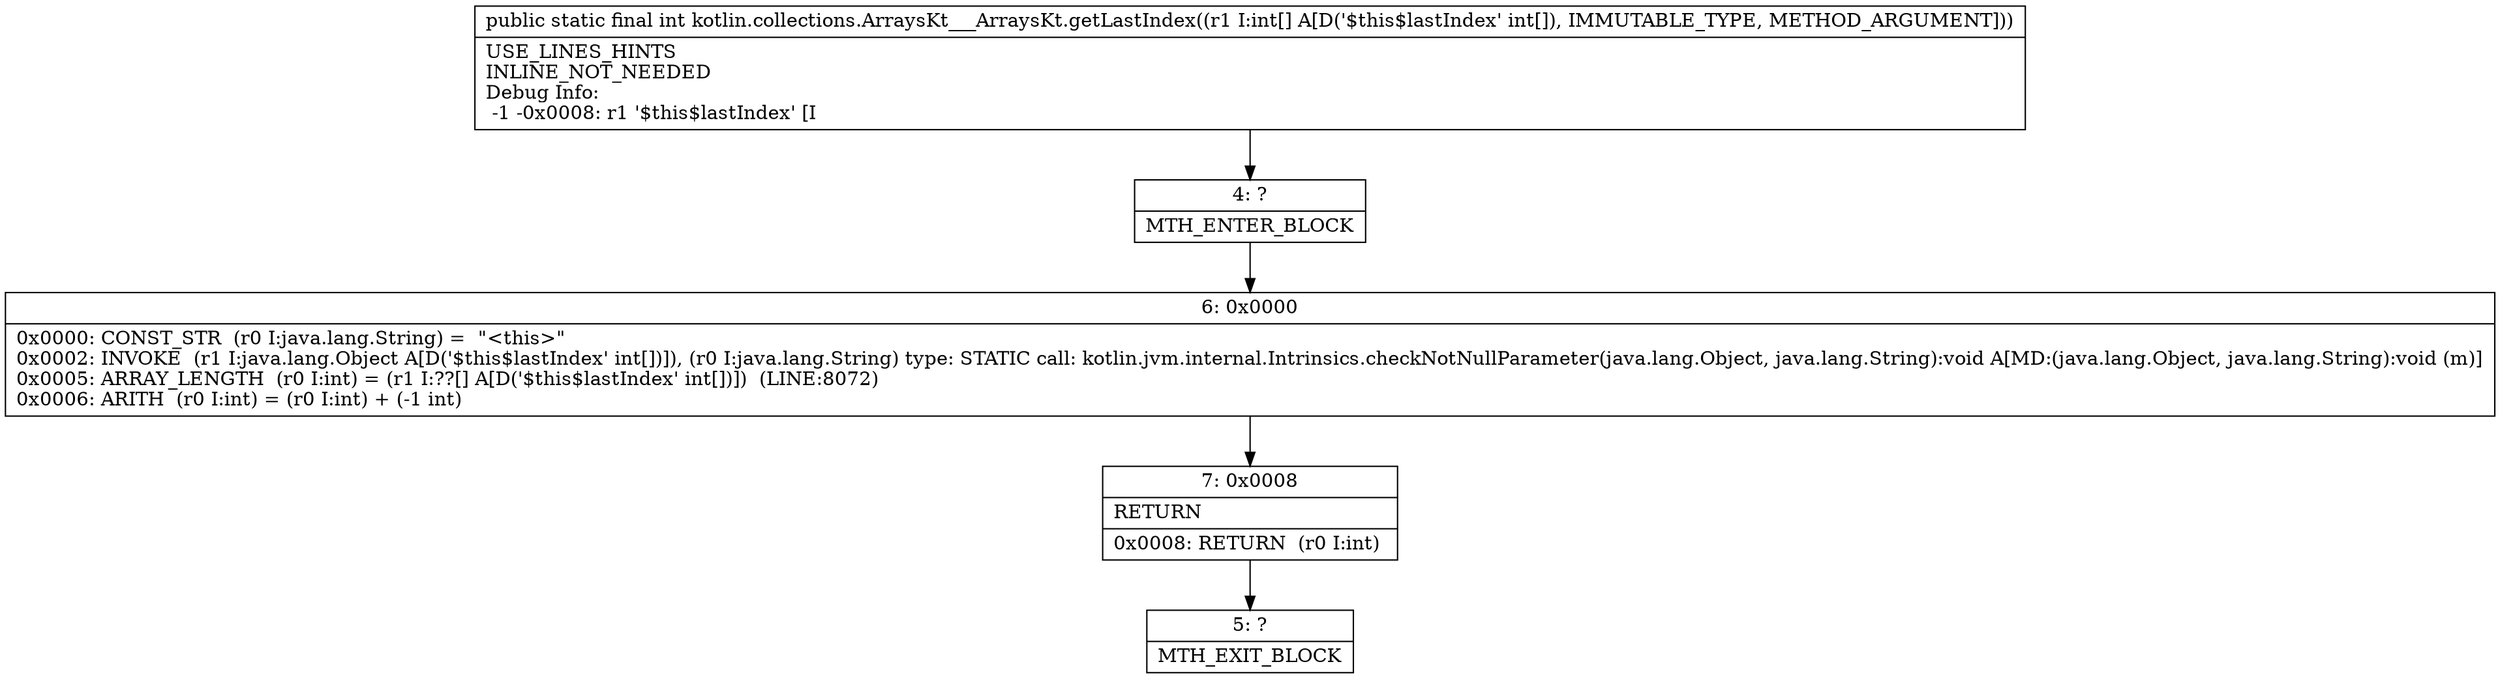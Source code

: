digraph "CFG forkotlin.collections.ArraysKt___ArraysKt.getLastIndex([I)I" {
Node_4 [shape=record,label="{4\:\ ?|MTH_ENTER_BLOCK\l}"];
Node_6 [shape=record,label="{6\:\ 0x0000|0x0000: CONST_STR  (r0 I:java.lang.String) =  \"\<this\>\" \l0x0002: INVOKE  (r1 I:java.lang.Object A[D('$this$lastIndex' int[])]), (r0 I:java.lang.String) type: STATIC call: kotlin.jvm.internal.Intrinsics.checkNotNullParameter(java.lang.Object, java.lang.String):void A[MD:(java.lang.Object, java.lang.String):void (m)]\l0x0005: ARRAY_LENGTH  (r0 I:int) = (r1 I:??[] A[D('$this$lastIndex' int[])])  (LINE:8072)\l0x0006: ARITH  (r0 I:int) = (r0 I:int) + (\-1 int) \l}"];
Node_7 [shape=record,label="{7\:\ 0x0008|RETURN\l|0x0008: RETURN  (r0 I:int) \l}"];
Node_5 [shape=record,label="{5\:\ ?|MTH_EXIT_BLOCK\l}"];
MethodNode[shape=record,label="{public static final int kotlin.collections.ArraysKt___ArraysKt.getLastIndex((r1 I:int[] A[D('$this$lastIndex' int[]), IMMUTABLE_TYPE, METHOD_ARGUMENT]))  | USE_LINES_HINTS\lINLINE_NOT_NEEDED\lDebug Info:\l  \-1 \-0x0008: r1 '$this$lastIndex' [I\l}"];
MethodNode -> Node_4;Node_4 -> Node_6;
Node_6 -> Node_7;
Node_7 -> Node_5;
}

